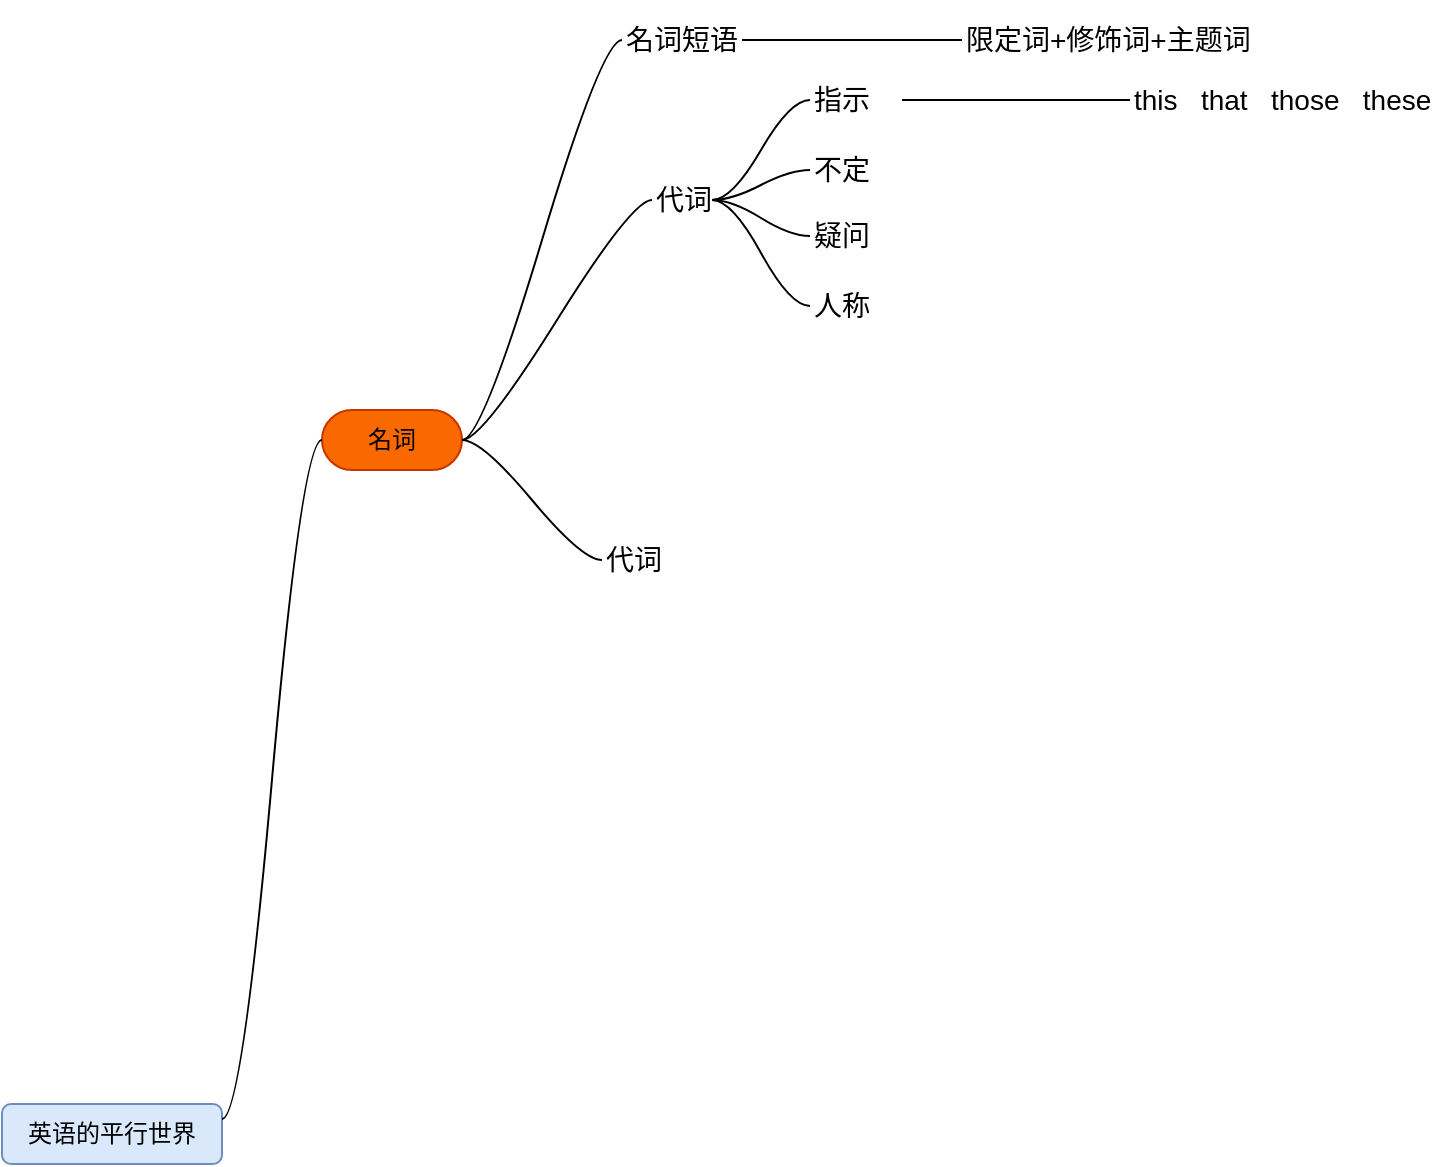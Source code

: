 <mxfile version="20.8.5" type="github">
  <diagram id="1wD_X5J8tofuM-vasSyo" name="第 1 页">
    <mxGraphModel dx="1434" dy="1933" grid="1" gridSize="10" guides="1" tooltips="1" connect="1" arrows="1" fold="1" page="1" pageScale="1" pageWidth="827" pageHeight="1169" math="0" shadow="0">
      <root>
        <mxCell id="0" />
        <mxCell id="1" parent="0" />
        <UserObject label="英语的平行世界" treeRoot="1" id="ZX8-5jwRaz3fq__6NCKc-1">
          <mxCell style="whiteSpace=wrap;html=1;align=center;treeFolding=1;treeMoving=1;newEdgeStyle={&quot;edgeStyle&quot;:&quot;elbowEdgeStyle&quot;,&quot;startArrow&quot;:&quot;none&quot;,&quot;endArrow&quot;:&quot;none&quot;};fillColor=#dae8fc;strokeColor=#6c8ebf;rounded=1;" parent="1" vertex="1">
            <mxGeometry x="20" y="372" width="110" height="30" as="geometry" />
          </mxCell>
        </UserObject>
        <mxCell id="ZX8-5jwRaz3fq__6NCKc-32" style="edgeStyle=entityRelationEdgeStyle;rounded=0;orthogonalLoop=1;jettySize=auto;html=1;startArrow=none;endArrow=none;segment=10;curved=1;sourcePerimeterSpacing=0;targetPerimeterSpacing=0;exitX=1;exitY=0.5;exitDx=0;exitDy=0;fontSize=14;entryX=0;entryY=0.5;entryDx=0;entryDy=0;" parent="1" source="ZX8-5jwRaz3fq__6NCKc-2" target="ZX8-5jwRaz3fq__6NCKc-34" edge="1">
          <mxGeometry relative="1" as="geometry">
            <mxPoint x="340" y="130" as="targetPoint" />
          </mxGeometry>
        </mxCell>
        <mxCell id="ZX8-5jwRaz3fq__6NCKc-2" value="名词" style="whiteSpace=wrap;html=1;rounded=1;arcSize=50;align=center;verticalAlign=middle;strokeWidth=1;autosize=1;spacing=4;treeFolding=1;treeMoving=1;newEdgeStyle={&quot;edgeStyle&quot;:&quot;entityRelationEdgeStyle&quot;,&quot;startArrow&quot;:&quot;none&quot;,&quot;endArrow&quot;:&quot;none&quot;,&quot;segment&quot;:10,&quot;curved&quot;:1,&quot;sourcePerimeterSpacing&quot;:0,&quot;targetPerimeterSpacing&quot;:0};fillColor=#fa6800;fontColor=#000000;strokeColor=#C73500;" parent="1" vertex="1">
          <mxGeometry x="180" y="25" width="70" height="30" as="geometry" />
        </mxCell>
        <mxCell id="ZX8-5jwRaz3fq__6NCKc-3" value="" style="edgeStyle=entityRelationEdgeStyle;startArrow=none;endArrow=none;segment=10;curved=1;sourcePerimeterSpacing=0;targetPerimeterSpacing=0;rounded=0;exitX=1;exitY=0.25;exitDx=0;exitDy=0;" parent="1" source="ZX8-5jwRaz3fq__6NCKc-1" target="ZX8-5jwRaz3fq__6NCKc-2" edge="1">
          <mxGeometry relative="1" as="geometry">
            <mxPoint x="140" y="384" as="sourcePoint" />
          </mxGeometry>
        </mxCell>
        <mxCell id="ZX8-5jwRaz3fq__6NCKc-5" value="" style="edgeStyle=entityRelationEdgeStyle;startArrow=none;endArrow=none;segment=10;curved=1;sourcePerimeterSpacing=0;targetPerimeterSpacing=0;rounded=0;entryX=0;entryY=0.5;entryDx=0;entryDy=0;exitX=1;exitY=0.5;exitDx=0;exitDy=0;" parent="1" source="ZX8-5jwRaz3fq__6NCKc-2" target="ZX8-5jwRaz3fq__6NCKc-6" edge="1">
          <mxGeometry relative="1" as="geometry">
            <mxPoint x="270" y="45" as="sourcePoint" />
            <mxPoint x="350" y="10" as="targetPoint" />
          </mxGeometry>
        </mxCell>
        <mxCell id="ZX8-5jwRaz3fq__6NCKc-6" value="名词短语" style="text;strokeColor=none;fillColor=none;html=1;fontSize=14;fontStyle=0;verticalAlign=middle;align=left;rounded=1;" parent="1" vertex="1">
          <mxGeometry x="330" y="-180" width="60" height="40" as="geometry" />
        </mxCell>
        <mxCell id="ZX8-5jwRaz3fq__6NCKc-8" value="" style="edgeStyle=entityRelationEdgeStyle;startArrow=none;endArrow=none;segment=10;curved=1;sourcePerimeterSpacing=0;targetPerimeterSpacing=0;rounded=0;exitX=1;exitY=0.5;exitDx=0;exitDy=0;entryX=0;entryY=0.5;entryDx=0;entryDy=0;" parent="1" source="ZX8-5jwRaz3fq__6NCKc-6" target="ZX8-5jwRaz3fq__6NCKc-9" edge="1">
          <mxGeometry relative="1" as="geometry">
            <mxPoint x="400" y="20.01" as="sourcePoint" />
            <mxPoint x="450" y="30" as="targetPoint" />
          </mxGeometry>
        </mxCell>
        <mxCell id="ZX8-5jwRaz3fq__6NCKc-9" value="限定词+修饰词+主题词" style="text;html=1;strokeColor=none;fillColor=none;align=left;verticalAlign=middle;whiteSpace=wrap;rounded=0;fontSize=14;" parent="1" vertex="1">
          <mxGeometry x="500" y="-175" width="160" height="30" as="geometry" />
        </mxCell>
        <mxCell id="ZX8-5jwRaz3fq__6NCKc-11" style="edgeStyle=entityRelationEdgeStyle;rounded=0;orthogonalLoop=1;jettySize=auto;html=1;startArrow=none;endArrow=none;segment=10;curved=1;sourcePerimeterSpacing=0;targetPerimeterSpacing=0;fontSize=14;exitX=0;exitY=0.5;exitDx=0;exitDy=0;entryX=1;entryY=0.5;entryDx=0;entryDy=0;" parent="1" source="ZX8-5jwRaz3fq__6NCKc-14" target="ZX8-5jwRaz3fq__6NCKc-2" edge="1">
          <mxGeometry relative="1" as="geometry">
            <mxPoint x="320" y="95" as="sourcePoint" />
            <mxPoint x="240" y="110" as="targetPoint" />
          </mxGeometry>
        </mxCell>
        <mxCell id="ZX8-5jwRaz3fq__6NCKc-14" value="代词" style="text;strokeColor=none;fillColor=none;html=1;fontSize=14;fontStyle=0;verticalAlign=middle;align=left;rounded=1;" parent="1" vertex="1">
          <mxGeometry x="345" y="-100" width="30" height="40" as="geometry" />
        </mxCell>
        <mxCell id="ZX8-5jwRaz3fq__6NCKc-34" value="代词" style="text;strokeColor=none;fillColor=none;html=1;fontSize=14;fontStyle=0;verticalAlign=middle;align=left;rounded=1;" parent="1" vertex="1">
          <mxGeometry x="320" y="80" width="30" height="40" as="geometry" />
        </mxCell>
        <mxCell id="Zq-l_0qtPE0xVvaEAlSj-1" style="edgeStyle=entityRelationEdgeStyle;rounded=0;orthogonalLoop=1;jettySize=auto;html=1;startArrow=none;endArrow=none;segment=10;curved=1;sourcePerimeterSpacing=0;targetPerimeterSpacing=0;fontSize=14;exitX=0;exitY=0.5;exitDx=0;exitDy=0;" edge="1" parent="1" source="Zq-l_0qtPE0xVvaEAlSj-2" target="ZX8-5jwRaz3fq__6NCKc-14">
          <mxGeometry relative="1" as="geometry">
            <mxPoint x="370" y="-60" as="sourcePoint" />
            <mxPoint x="260" y="50" as="targetPoint" />
          </mxGeometry>
        </mxCell>
        <mxCell id="Zq-l_0qtPE0xVvaEAlSj-2" value="指示&amp;nbsp;" style="text;html=1;strokeColor=none;fillColor=none;align=left;verticalAlign=middle;whiteSpace=wrap;rounded=0;fontSize=14;" vertex="1" parent="1">
          <mxGeometry x="424" y="-145" width="46" height="30" as="geometry" />
        </mxCell>
        <mxCell id="Zq-l_0qtPE0xVvaEAlSj-4" style="edgeStyle=entityRelationEdgeStyle;rounded=0;orthogonalLoop=1;jettySize=auto;html=1;startArrow=none;endArrow=none;segment=10;curved=1;sourcePerimeterSpacing=0;targetPerimeterSpacing=0;fontSize=14;exitX=0;exitY=0.5;exitDx=0;exitDy=0;entryX=1;entryY=0.5;entryDx=0;entryDy=0;" edge="1" parent="1" source="Zq-l_0qtPE0xVvaEAlSj-5" target="ZX8-5jwRaz3fq__6NCKc-14">
          <mxGeometry relative="1" as="geometry">
            <mxPoint x="380" y="-35" as="sourcePoint" />
            <mxPoint x="385" y="-65" as="targetPoint" />
          </mxGeometry>
        </mxCell>
        <mxCell id="Zq-l_0qtPE0xVvaEAlSj-5" value="不定" style="text;html=1;strokeColor=none;fillColor=none;align=left;verticalAlign=middle;whiteSpace=wrap;rounded=0;fontSize=14;" vertex="1" parent="1">
          <mxGeometry x="424" y="-110" width="30" height="30" as="geometry" />
        </mxCell>
        <mxCell id="Zq-l_0qtPE0xVvaEAlSj-6" style="edgeStyle=entityRelationEdgeStyle;rounded=0;orthogonalLoop=1;jettySize=auto;html=1;startArrow=none;endArrow=none;segment=10;curved=1;sourcePerimeterSpacing=0;targetPerimeterSpacing=0;fontSize=14;exitX=0;exitY=0.5;exitDx=0;exitDy=0;entryX=1;entryY=0.5;entryDx=0;entryDy=0;" edge="1" parent="1" source="Zq-l_0qtPE0xVvaEAlSj-7" target="ZX8-5jwRaz3fq__6NCKc-14">
          <mxGeometry relative="1" as="geometry">
            <mxPoint x="380" y="8" as="sourcePoint" />
            <mxPoint x="385" y="-22" as="targetPoint" />
          </mxGeometry>
        </mxCell>
        <mxCell id="Zq-l_0qtPE0xVvaEAlSj-7" value="疑问&lt;br&gt;" style="text;html=1;strokeColor=none;fillColor=none;align=left;verticalAlign=middle;whiteSpace=wrap;rounded=0;fontSize=14;" vertex="1" parent="1">
          <mxGeometry x="424" y="-77" width="30" height="30" as="geometry" />
        </mxCell>
        <mxCell id="Zq-l_0qtPE0xVvaEAlSj-8" style="edgeStyle=entityRelationEdgeStyle;rounded=0;orthogonalLoop=1;jettySize=auto;html=1;startArrow=none;endArrow=none;segment=10;curved=1;sourcePerimeterSpacing=0;targetPerimeterSpacing=0;fontSize=14;exitX=0;exitY=0.5;exitDx=0;exitDy=0;entryX=1;entryY=0.5;entryDx=0;entryDy=0;" edge="1" parent="1" source="Zq-l_0qtPE0xVvaEAlSj-9" target="ZX8-5jwRaz3fq__6NCKc-14">
          <mxGeometry relative="1" as="geometry">
            <mxPoint x="390" y="33" as="sourcePoint" />
            <mxPoint x="385" y="-22" as="targetPoint" />
          </mxGeometry>
        </mxCell>
        <mxCell id="Zq-l_0qtPE0xVvaEAlSj-9" value="人称" style="text;html=1;strokeColor=none;fillColor=none;align=left;verticalAlign=middle;whiteSpace=wrap;rounded=0;fontSize=14;" vertex="1" parent="1">
          <mxGeometry x="424" y="-42" width="30" height="30" as="geometry" />
        </mxCell>
        <mxCell id="Zq-l_0qtPE0xVvaEAlSj-12" value="" style="edgeStyle=entityRelationEdgeStyle;startArrow=none;endArrow=none;segment=10;curved=1;sourcePerimeterSpacing=0;targetPerimeterSpacing=0;rounded=0;exitX=1;exitY=0.5;exitDx=0;exitDy=0;entryX=0;entryY=0.5;entryDx=0;entryDy=0;" edge="1" parent="1" target="Zq-l_0qtPE0xVvaEAlSj-13" source="Zq-l_0qtPE0xVvaEAlSj-2">
          <mxGeometry relative="1" as="geometry">
            <mxPoint x="474" y="-125" as="sourcePoint" />
            <mxPoint x="534" y="65" as="targetPoint" />
          </mxGeometry>
        </mxCell>
        <mxCell id="Zq-l_0qtPE0xVvaEAlSj-13" value="this&amp;nbsp; &amp;nbsp;that&amp;nbsp; &amp;nbsp;those&amp;nbsp; &amp;nbsp;these" style="text;html=1;strokeColor=none;fillColor=none;align=left;verticalAlign=middle;whiteSpace=wrap;rounded=0;fontSize=14;" vertex="1" parent="1">
          <mxGeometry x="584" y="-140" width="156" height="20" as="geometry" />
        </mxCell>
      </root>
    </mxGraphModel>
  </diagram>
</mxfile>
